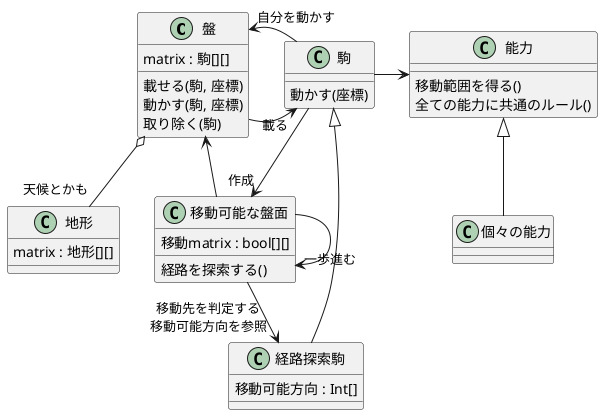 @startuml

class 盤{
matrix : 駒[][]
載せる(駒, 座標)
動かす(駒, 座標)
取り除く(駒)
}
class 地形{
matrix : 地形[][]
}
class 駒{
動かす(座標)
}
class 経路探索駒{
移動可能方向 : Int[]
}
class 能力{
移動範囲を得る()
全ての能力に共通のルール()
}
class 個々の能力{
}
class 移動可能な盤面{
移動matrix : bool[][]
経路を探索する()
}
盤 -> "載る" 駒
盤 o-- "天候とかも" 地形
駒 -left-> "自分を動かす" 盤
'人 -left-> "動かす" 駒
駒 -right->  能力
個々の能力 -up-|>  能力
駒 -->"作成"  移動可能な盤面
移動可能な盤面 -up->  盤
経路探索駒 -up-|>  駒
'経路探索駒 --> "探索" 移動可能な盤面
移動可能な盤面 --> "一歩進む" 移動可能な盤面
移動可能な盤面 --> "移動先を判定する\n移動可能方向を参照" 経路探索駒

@enduml